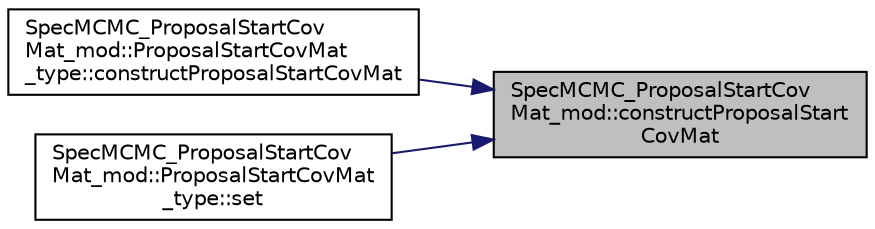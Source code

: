digraph "SpecMCMC_ProposalStartCovMat_mod::constructProposalStartCovMat"
{
 // LATEX_PDF_SIZE
  edge [fontname="Helvetica",fontsize="10",labelfontname="Helvetica",labelfontsize="10"];
  node [fontname="Helvetica",fontsize="10",shape=record];
  rankdir="RL";
  Node1 [label="SpecMCMC_ProposalStartCov\lMat_mod::constructProposalStart\lCovMat",height=0.2,width=0.4,color="black", fillcolor="grey75", style="filled", fontcolor="black",tooltip=" "];
  Node1 -> Node2 [dir="back",color="midnightblue",fontsize="10",style="solid",fontname="Helvetica"];
  Node2 [label="SpecMCMC_ProposalStartCov\lMat_mod::ProposalStartCovMat\l_type::constructProposalStartCovMat",height=0.2,width=0.4,color="black", fillcolor="white", style="filled",URL="$structSpecMCMC__ProposalStartCovMat__mod_1_1ProposalStartCovMat__type.html#adcd9a386c676f157f5d464f7d58b2105",tooltip=" "];
  Node1 -> Node3 [dir="back",color="midnightblue",fontsize="10",style="solid",fontname="Helvetica"];
  Node3 [label="SpecMCMC_ProposalStartCov\lMat_mod::ProposalStartCovMat\l_type::set",height=0.2,width=0.4,color="black", fillcolor="white", style="filled",URL="$structSpecMCMC__ProposalStartCovMat__mod_1_1ProposalStartCovMat__type.html#a6ed72a1fd6eb9ea09a3bfe88396175a5",tooltip=" "];
}
